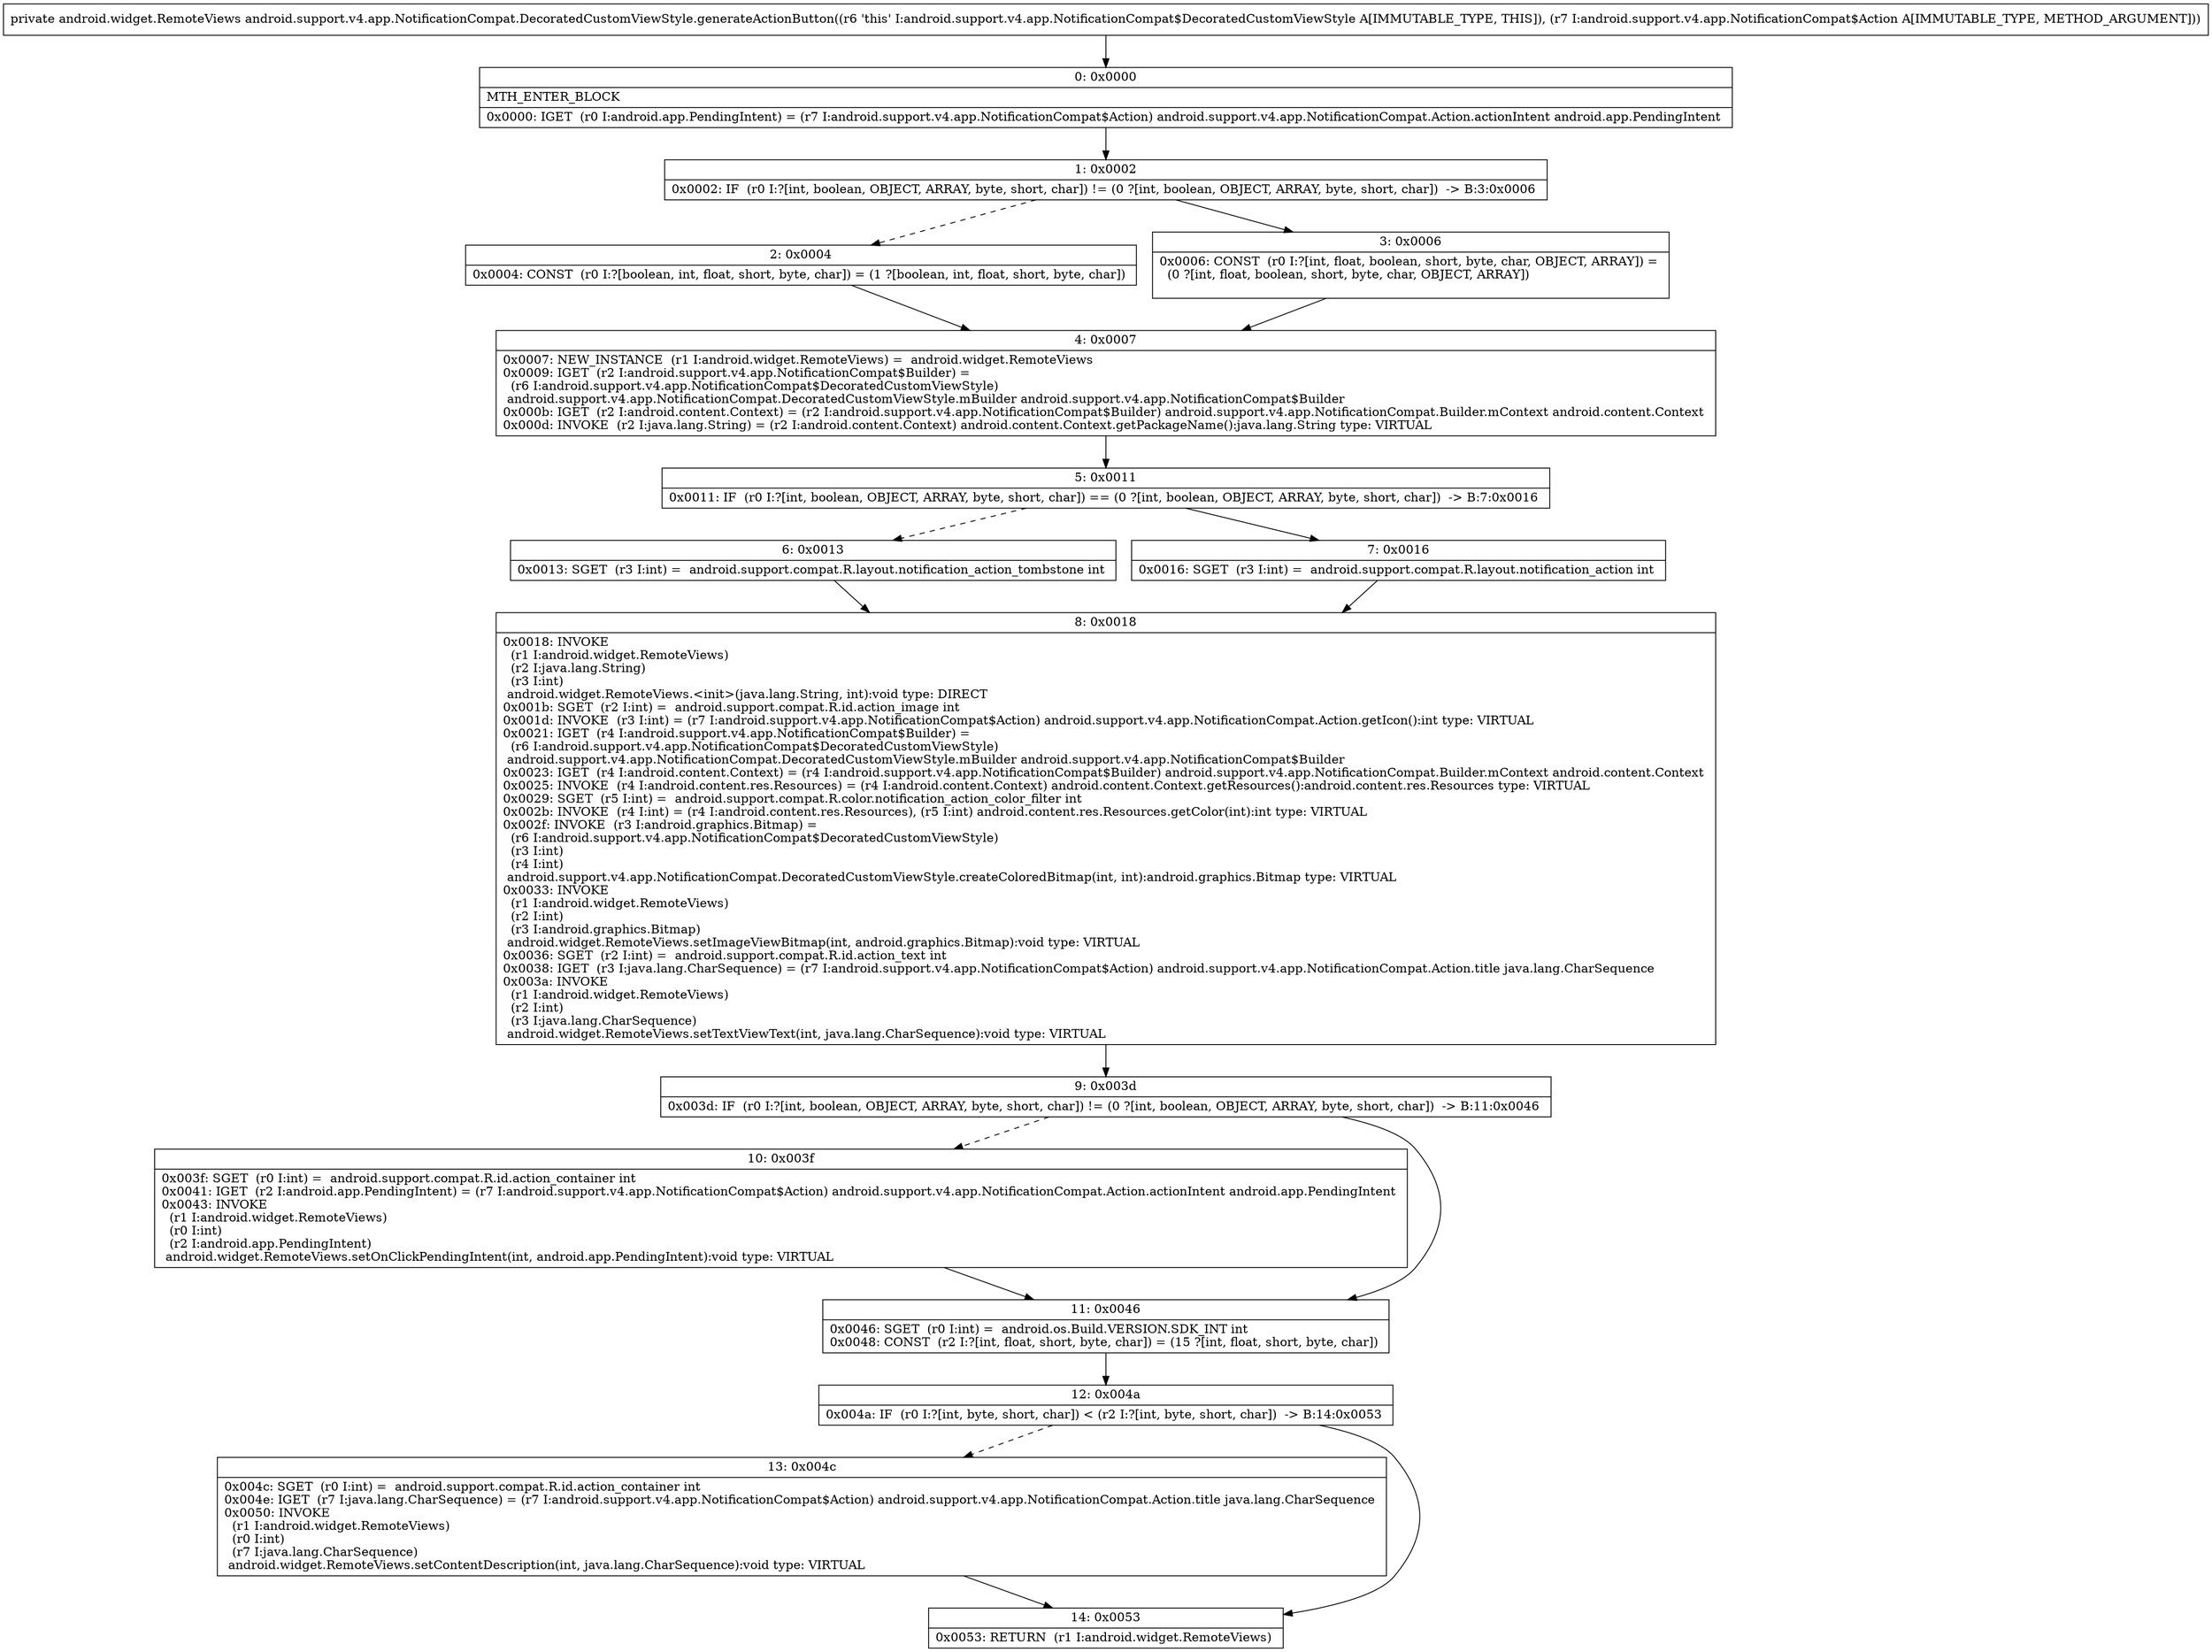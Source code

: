 digraph "CFG forandroid.support.v4.app.NotificationCompat.DecoratedCustomViewStyle.generateActionButton(Landroid\/support\/v4\/app\/NotificationCompat$Action;)Landroid\/widget\/RemoteViews;" {
Node_0 [shape=record,label="{0\:\ 0x0000|MTH_ENTER_BLOCK\l|0x0000: IGET  (r0 I:android.app.PendingIntent) = (r7 I:android.support.v4.app.NotificationCompat$Action) android.support.v4.app.NotificationCompat.Action.actionIntent android.app.PendingIntent \l}"];
Node_1 [shape=record,label="{1\:\ 0x0002|0x0002: IF  (r0 I:?[int, boolean, OBJECT, ARRAY, byte, short, char]) != (0 ?[int, boolean, OBJECT, ARRAY, byte, short, char])  \-\> B:3:0x0006 \l}"];
Node_2 [shape=record,label="{2\:\ 0x0004|0x0004: CONST  (r0 I:?[boolean, int, float, short, byte, char]) = (1 ?[boolean, int, float, short, byte, char]) \l}"];
Node_3 [shape=record,label="{3\:\ 0x0006|0x0006: CONST  (r0 I:?[int, float, boolean, short, byte, char, OBJECT, ARRAY]) = \l  (0 ?[int, float, boolean, short, byte, char, OBJECT, ARRAY])\l \l}"];
Node_4 [shape=record,label="{4\:\ 0x0007|0x0007: NEW_INSTANCE  (r1 I:android.widget.RemoteViews) =  android.widget.RemoteViews \l0x0009: IGET  (r2 I:android.support.v4.app.NotificationCompat$Builder) = \l  (r6 I:android.support.v4.app.NotificationCompat$DecoratedCustomViewStyle)\l android.support.v4.app.NotificationCompat.DecoratedCustomViewStyle.mBuilder android.support.v4.app.NotificationCompat$Builder \l0x000b: IGET  (r2 I:android.content.Context) = (r2 I:android.support.v4.app.NotificationCompat$Builder) android.support.v4.app.NotificationCompat.Builder.mContext android.content.Context \l0x000d: INVOKE  (r2 I:java.lang.String) = (r2 I:android.content.Context) android.content.Context.getPackageName():java.lang.String type: VIRTUAL \l}"];
Node_5 [shape=record,label="{5\:\ 0x0011|0x0011: IF  (r0 I:?[int, boolean, OBJECT, ARRAY, byte, short, char]) == (0 ?[int, boolean, OBJECT, ARRAY, byte, short, char])  \-\> B:7:0x0016 \l}"];
Node_6 [shape=record,label="{6\:\ 0x0013|0x0013: SGET  (r3 I:int) =  android.support.compat.R.layout.notification_action_tombstone int \l}"];
Node_7 [shape=record,label="{7\:\ 0x0016|0x0016: SGET  (r3 I:int) =  android.support.compat.R.layout.notification_action int \l}"];
Node_8 [shape=record,label="{8\:\ 0x0018|0x0018: INVOKE  \l  (r1 I:android.widget.RemoteViews)\l  (r2 I:java.lang.String)\l  (r3 I:int)\l android.widget.RemoteViews.\<init\>(java.lang.String, int):void type: DIRECT \l0x001b: SGET  (r2 I:int) =  android.support.compat.R.id.action_image int \l0x001d: INVOKE  (r3 I:int) = (r7 I:android.support.v4.app.NotificationCompat$Action) android.support.v4.app.NotificationCompat.Action.getIcon():int type: VIRTUAL \l0x0021: IGET  (r4 I:android.support.v4.app.NotificationCompat$Builder) = \l  (r6 I:android.support.v4.app.NotificationCompat$DecoratedCustomViewStyle)\l android.support.v4.app.NotificationCompat.DecoratedCustomViewStyle.mBuilder android.support.v4.app.NotificationCompat$Builder \l0x0023: IGET  (r4 I:android.content.Context) = (r4 I:android.support.v4.app.NotificationCompat$Builder) android.support.v4.app.NotificationCompat.Builder.mContext android.content.Context \l0x0025: INVOKE  (r4 I:android.content.res.Resources) = (r4 I:android.content.Context) android.content.Context.getResources():android.content.res.Resources type: VIRTUAL \l0x0029: SGET  (r5 I:int) =  android.support.compat.R.color.notification_action_color_filter int \l0x002b: INVOKE  (r4 I:int) = (r4 I:android.content.res.Resources), (r5 I:int) android.content.res.Resources.getColor(int):int type: VIRTUAL \l0x002f: INVOKE  (r3 I:android.graphics.Bitmap) = \l  (r6 I:android.support.v4.app.NotificationCompat$DecoratedCustomViewStyle)\l  (r3 I:int)\l  (r4 I:int)\l android.support.v4.app.NotificationCompat.DecoratedCustomViewStyle.createColoredBitmap(int, int):android.graphics.Bitmap type: VIRTUAL \l0x0033: INVOKE  \l  (r1 I:android.widget.RemoteViews)\l  (r2 I:int)\l  (r3 I:android.graphics.Bitmap)\l android.widget.RemoteViews.setImageViewBitmap(int, android.graphics.Bitmap):void type: VIRTUAL \l0x0036: SGET  (r2 I:int) =  android.support.compat.R.id.action_text int \l0x0038: IGET  (r3 I:java.lang.CharSequence) = (r7 I:android.support.v4.app.NotificationCompat$Action) android.support.v4.app.NotificationCompat.Action.title java.lang.CharSequence \l0x003a: INVOKE  \l  (r1 I:android.widget.RemoteViews)\l  (r2 I:int)\l  (r3 I:java.lang.CharSequence)\l android.widget.RemoteViews.setTextViewText(int, java.lang.CharSequence):void type: VIRTUAL \l}"];
Node_9 [shape=record,label="{9\:\ 0x003d|0x003d: IF  (r0 I:?[int, boolean, OBJECT, ARRAY, byte, short, char]) != (0 ?[int, boolean, OBJECT, ARRAY, byte, short, char])  \-\> B:11:0x0046 \l}"];
Node_10 [shape=record,label="{10\:\ 0x003f|0x003f: SGET  (r0 I:int) =  android.support.compat.R.id.action_container int \l0x0041: IGET  (r2 I:android.app.PendingIntent) = (r7 I:android.support.v4.app.NotificationCompat$Action) android.support.v4.app.NotificationCompat.Action.actionIntent android.app.PendingIntent \l0x0043: INVOKE  \l  (r1 I:android.widget.RemoteViews)\l  (r0 I:int)\l  (r2 I:android.app.PendingIntent)\l android.widget.RemoteViews.setOnClickPendingIntent(int, android.app.PendingIntent):void type: VIRTUAL \l}"];
Node_11 [shape=record,label="{11\:\ 0x0046|0x0046: SGET  (r0 I:int) =  android.os.Build.VERSION.SDK_INT int \l0x0048: CONST  (r2 I:?[int, float, short, byte, char]) = (15 ?[int, float, short, byte, char]) \l}"];
Node_12 [shape=record,label="{12\:\ 0x004a|0x004a: IF  (r0 I:?[int, byte, short, char]) \< (r2 I:?[int, byte, short, char])  \-\> B:14:0x0053 \l}"];
Node_13 [shape=record,label="{13\:\ 0x004c|0x004c: SGET  (r0 I:int) =  android.support.compat.R.id.action_container int \l0x004e: IGET  (r7 I:java.lang.CharSequence) = (r7 I:android.support.v4.app.NotificationCompat$Action) android.support.v4.app.NotificationCompat.Action.title java.lang.CharSequence \l0x0050: INVOKE  \l  (r1 I:android.widget.RemoteViews)\l  (r0 I:int)\l  (r7 I:java.lang.CharSequence)\l android.widget.RemoteViews.setContentDescription(int, java.lang.CharSequence):void type: VIRTUAL \l}"];
Node_14 [shape=record,label="{14\:\ 0x0053|0x0053: RETURN  (r1 I:android.widget.RemoteViews) \l}"];
MethodNode[shape=record,label="{private android.widget.RemoteViews android.support.v4.app.NotificationCompat.DecoratedCustomViewStyle.generateActionButton((r6 'this' I:android.support.v4.app.NotificationCompat$DecoratedCustomViewStyle A[IMMUTABLE_TYPE, THIS]), (r7 I:android.support.v4.app.NotificationCompat$Action A[IMMUTABLE_TYPE, METHOD_ARGUMENT])) }"];
MethodNode -> Node_0;
Node_0 -> Node_1;
Node_1 -> Node_2[style=dashed];
Node_1 -> Node_3;
Node_2 -> Node_4;
Node_3 -> Node_4;
Node_4 -> Node_5;
Node_5 -> Node_6[style=dashed];
Node_5 -> Node_7;
Node_6 -> Node_8;
Node_7 -> Node_8;
Node_8 -> Node_9;
Node_9 -> Node_10[style=dashed];
Node_9 -> Node_11;
Node_10 -> Node_11;
Node_11 -> Node_12;
Node_12 -> Node_13[style=dashed];
Node_12 -> Node_14;
Node_13 -> Node_14;
}

